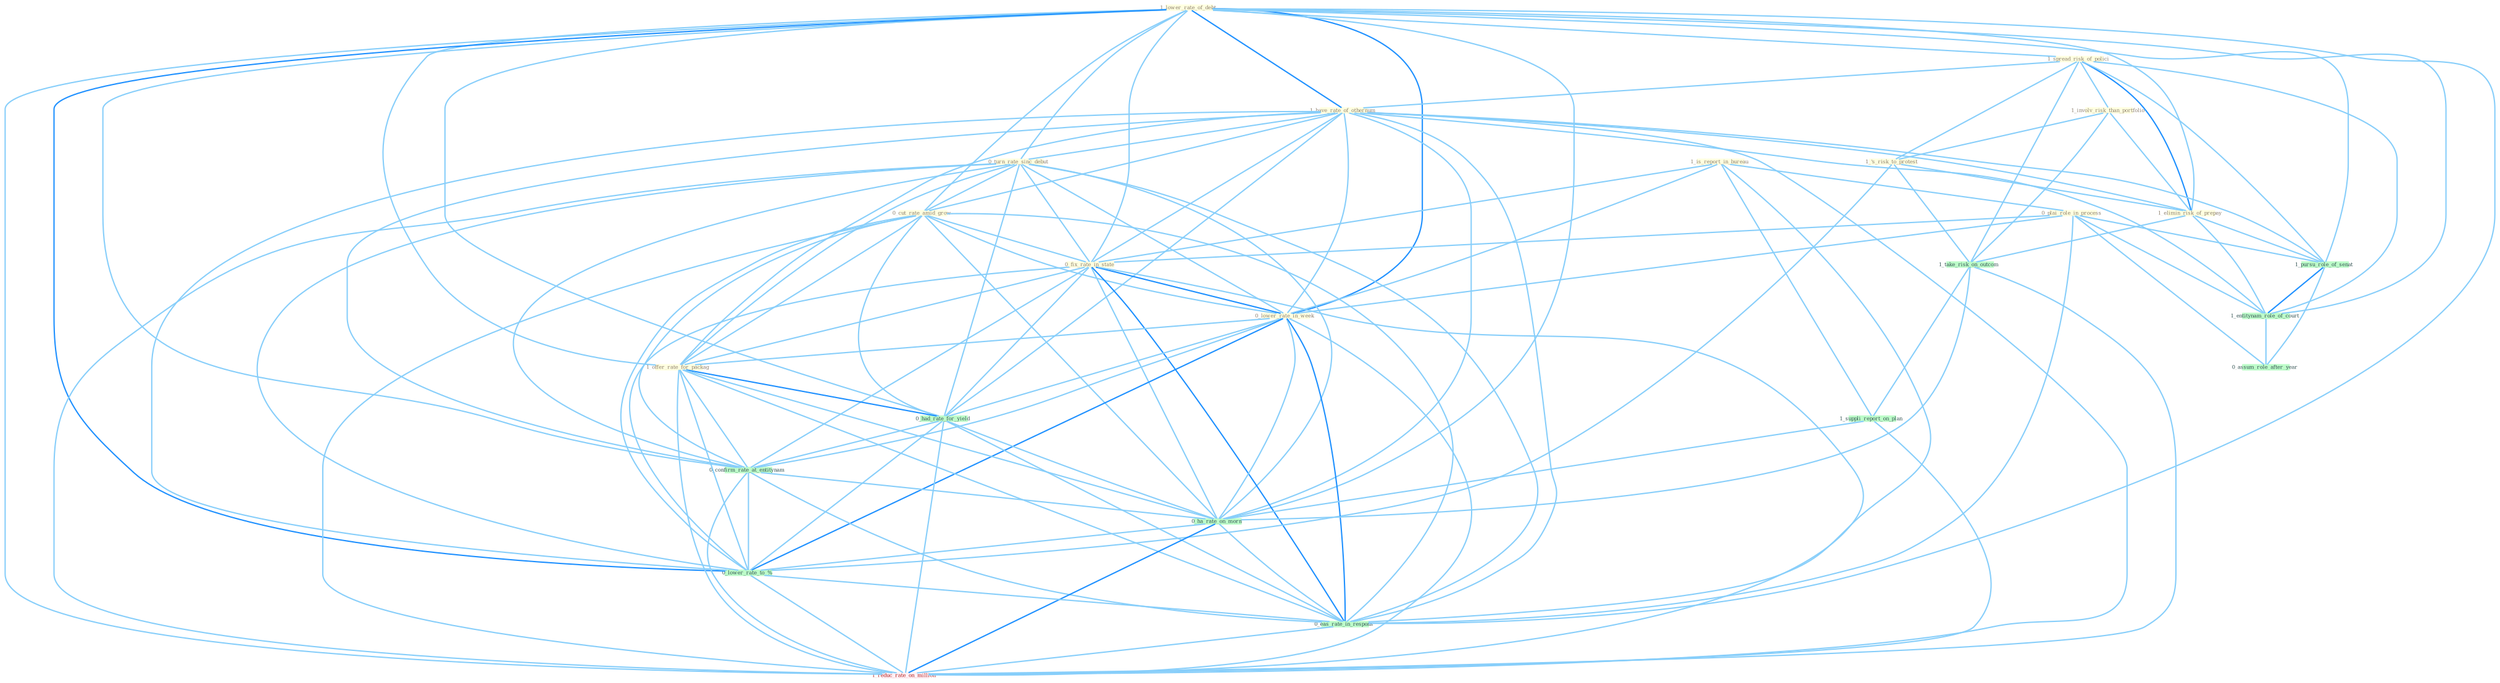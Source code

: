Graph G{ 
    node
    [shape=polygon,style=filled,width=.5,height=.06,color="#BDFCC9",fixedsize=true,fontsize=4,
    fontcolor="#2f4f4f"];
    {node
    [color="#ffffe0", fontcolor="#8b7d6b"] "1_lower_rate_of_debt " "1_spread_risk_of_polici " "1_have_rate_of_othernum " "1_is_report_in_bureau " "0_turn_rate_sinc_debut " "1_involv_risk_than_portfolio " "0_plai_role_in_process " "0_cut_rate_amid_grow " "0_fix_rate_in_state " "1_'s_risk_to_protest " "0_lower_rate_in_week " "1_offer_rate_for_packag " "1_elimin_risk_of_prepay "}
{node [color="#fff0f5", fontcolor="#b22222"] "1_reduc_rate_on_million "}
edge [color="#B0E2FF"];

	"1_lower_rate_of_debt " -- "1_spread_risk_of_polici " [w="1", color="#87cefa" ];
	"1_lower_rate_of_debt " -- "1_have_rate_of_othernum " [w="2", color="#1e90ff" , len=0.8];
	"1_lower_rate_of_debt " -- "0_turn_rate_sinc_debut " [w="1", color="#87cefa" ];
	"1_lower_rate_of_debt " -- "0_cut_rate_amid_grow " [w="1", color="#87cefa" ];
	"1_lower_rate_of_debt " -- "0_fix_rate_in_state " [w="1", color="#87cefa" ];
	"1_lower_rate_of_debt " -- "0_lower_rate_in_week " [w="2", color="#1e90ff" , len=0.8];
	"1_lower_rate_of_debt " -- "1_offer_rate_for_packag " [w="1", color="#87cefa" ];
	"1_lower_rate_of_debt " -- "1_elimin_risk_of_prepay " [w="1", color="#87cefa" ];
	"1_lower_rate_of_debt " -- "1_pursu_role_of_senat " [w="1", color="#87cefa" ];
	"1_lower_rate_of_debt " -- "0_had_rate_for_yield " [w="1", color="#87cefa" ];
	"1_lower_rate_of_debt " -- "0_confirm_rate_at_entitynam " [w="1", color="#87cefa" ];
	"1_lower_rate_of_debt " -- "0_ha_rate_on_morn " [w="1", color="#87cefa" ];
	"1_lower_rate_of_debt " -- "1_entitynam_role_of_court " [w="1", color="#87cefa" ];
	"1_lower_rate_of_debt " -- "0_lower_rate_to_% " [w="2", color="#1e90ff" , len=0.8];
	"1_lower_rate_of_debt " -- "0_eas_rate_in_respons " [w="1", color="#87cefa" ];
	"1_lower_rate_of_debt " -- "1_reduc_rate_on_million " [w="1", color="#87cefa" ];
	"1_spread_risk_of_polici " -- "1_have_rate_of_othernum " [w="1", color="#87cefa" ];
	"1_spread_risk_of_polici " -- "1_involv_risk_than_portfolio " [w="1", color="#87cefa" ];
	"1_spread_risk_of_polici " -- "1_'s_risk_to_protest " [w="1", color="#87cefa" ];
	"1_spread_risk_of_polici " -- "1_elimin_risk_of_prepay " [w="2", color="#1e90ff" , len=0.8];
	"1_spread_risk_of_polici " -- "1_pursu_role_of_senat " [w="1", color="#87cefa" ];
	"1_spread_risk_of_polici " -- "1_take_risk_on_outcom " [w="1", color="#87cefa" ];
	"1_spread_risk_of_polici " -- "1_entitynam_role_of_court " [w="1", color="#87cefa" ];
	"1_have_rate_of_othernum " -- "0_turn_rate_sinc_debut " [w="1", color="#87cefa" ];
	"1_have_rate_of_othernum " -- "0_cut_rate_amid_grow " [w="1", color="#87cefa" ];
	"1_have_rate_of_othernum " -- "0_fix_rate_in_state " [w="1", color="#87cefa" ];
	"1_have_rate_of_othernum " -- "0_lower_rate_in_week " [w="1", color="#87cefa" ];
	"1_have_rate_of_othernum " -- "1_offer_rate_for_packag " [w="1", color="#87cefa" ];
	"1_have_rate_of_othernum " -- "1_elimin_risk_of_prepay " [w="1", color="#87cefa" ];
	"1_have_rate_of_othernum " -- "1_pursu_role_of_senat " [w="1", color="#87cefa" ];
	"1_have_rate_of_othernum " -- "0_had_rate_for_yield " [w="1", color="#87cefa" ];
	"1_have_rate_of_othernum " -- "0_confirm_rate_at_entitynam " [w="1", color="#87cefa" ];
	"1_have_rate_of_othernum " -- "0_ha_rate_on_morn " [w="1", color="#87cefa" ];
	"1_have_rate_of_othernum " -- "1_entitynam_role_of_court " [w="1", color="#87cefa" ];
	"1_have_rate_of_othernum " -- "0_lower_rate_to_% " [w="1", color="#87cefa" ];
	"1_have_rate_of_othernum " -- "0_eas_rate_in_respons " [w="1", color="#87cefa" ];
	"1_have_rate_of_othernum " -- "1_reduc_rate_on_million " [w="1", color="#87cefa" ];
	"1_is_report_in_bureau " -- "0_plai_role_in_process " [w="1", color="#87cefa" ];
	"1_is_report_in_bureau " -- "0_fix_rate_in_state " [w="1", color="#87cefa" ];
	"1_is_report_in_bureau " -- "0_lower_rate_in_week " [w="1", color="#87cefa" ];
	"1_is_report_in_bureau " -- "1_suppli_report_on_plan " [w="1", color="#87cefa" ];
	"1_is_report_in_bureau " -- "0_eas_rate_in_respons " [w="1", color="#87cefa" ];
	"0_turn_rate_sinc_debut " -- "0_cut_rate_amid_grow " [w="1", color="#87cefa" ];
	"0_turn_rate_sinc_debut " -- "0_fix_rate_in_state " [w="1", color="#87cefa" ];
	"0_turn_rate_sinc_debut " -- "0_lower_rate_in_week " [w="1", color="#87cefa" ];
	"0_turn_rate_sinc_debut " -- "1_offer_rate_for_packag " [w="1", color="#87cefa" ];
	"0_turn_rate_sinc_debut " -- "0_had_rate_for_yield " [w="1", color="#87cefa" ];
	"0_turn_rate_sinc_debut " -- "0_confirm_rate_at_entitynam " [w="1", color="#87cefa" ];
	"0_turn_rate_sinc_debut " -- "0_ha_rate_on_morn " [w="1", color="#87cefa" ];
	"0_turn_rate_sinc_debut " -- "0_lower_rate_to_% " [w="1", color="#87cefa" ];
	"0_turn_rate_sinc_debut " -- "0_eas_rate_in_respons " [w="1", color="#87cefa" ];
	"0_turn_rate_sinc_debut " -- "1_reduc_rate_on_million " [w="1", color="#87cefa" ];
	"1_involv_risk_than_portfolio " -- "1_'s_risk_to_protest " [w="1", color="#87cefa" ];
	"1_involv_risk_than_portfolio " -- "1_elimin_risk_of_prepay " [w="1", color="#87cefa" ];
	"1_involv_risk_than_portfolio " -- "1_take_risk_on_outcom " [w="1", color="#87cefa" ];
	"0_plai_role_in_process " -- "0_fix_rate_in_state " [w="1", color="#87cefa" ];
	"0_plai_role_in_process " -- "0_lower_rate_in_week " [w="1", color="#87cefa" ];
	"0_plai_role_in_process " -- "1_pursu_role_of_senat " [w="1", color="#87cefa" ];
	"0_plai_role_in_process " -- "1_entitynam_role_of_court " [w="1", color="#87cefa" ];
	"0_plai_role_in_process " -- "0_eas_rate_in_respons " [w="1", color="#87cefa" ];
	"0_plai_role_in_process " -- "0_assum_role_after_year " [w="1", color="#87cefa" ];
	"0_cut_rate_amid_grow " -- "0_fix_rate_in_state " [w="1", color="#87cefa" ];
	"0_cut_rate_amid_grow " -- "0_lower_rate_in_week " [w="1", color="#87cefa" ];
	"0_cut_rate_amid_grow " -- "1_offer_rate_for_packag " [w="1", color="#87cefa" ];
	"0_cut_rate_amid_grow " -- "0_had_rate_for_yield " [w="1", color="#87cefa" ];
	"0_cut_rate_amid_grow " -- "0_confirm_rate_at_entitynam " [w="1", color="#87cefa" ];
	"0_cut_rate_amid_grow " -- "0_ha_rate_on_morn " [w="1", color="#87cefa" ];
	"0_cut_rate_amid_grow " -- "0_lower_rate_to_% " [w="1", color="#87cefa" ];
	"0_cut_rate_amid_grow " -- "0_eas_rate_in_respons " [w="1", color="#87cefa" ];
	"0_cut_rate_amid_grow " -- "1_reduc_rate_on_million " [w="1", color="#87cefa" ];
	"0_fix_rate_in_state " -- "0_lower_rate_in_week " [w="2", color="#1e90ff" , len=0.8];
	"0_fix_rate_in_state " -- "1_offer_rate_for_packag " [w="1", color="#87cefa" ];
	"0_fix_rate_in_state " -- "0_had_rate_for_yield " [w="1", color="#87cefa" ];
	"0_fix_rate_in_state " -- "0_confirm_rate_at_entitynam " [w="1", color="#87cefa" ];
	"0_fix_rate_in_state " -- "0_ha_rate_on_morn " [w="1", color="#87cefa" ];
	"0_fix_rate_in_state " -- "0_lower_rate_to_% " [w="1", color="#87cefa" ];
	"0_fix_rate_in_state " -- "0_eas_rate_in_respons " [w="2", color="#1e90ff" , len=0.8];
	"0_fix_rate_in_state " -- "1_reduc_rate_on_million " [w="1", color="#87cefa" ];
	"1_'s_risk_to_protest " -- "1_elimin_risk_of_prepay " [w="1", color="#87cefa" ];
	"1_'s_risk_to_protest " -- "1_take_risk_on_outcom " [w="1", color="#87cefa" ];
	"1_'s_risk_to_protest " -- "0_lower_rate_to_% " [w="1", color="#87cefa" ];
	"0_lower_rate_in_week " -- "1_offer_rate_for_packag " [w="1", color="#87cefa" ];
	"0_lower_rate_in_week " -- "0_had_rate_for_yield " [w="1", color="#87cefa" ];
	"0_lower_rate_in_week " -- "0_confirm_rate_at_entitynam " [w="1", color="#87cefa" ];
	"0_lower_rate_in_week " -- "0_ha_rate_on_morn " [w="1", color="#87cefa" ];
	"0_lower_rate_in_week " -- "0_lower_rate_to_% " [w="2", color="#1e90ff" , len=0.8];
	"0_lower_rate_in_week " -- "0_eas_rate_in_respons " [w="2", color="#1e90ff" , len=0.8];
	"0_lower_rate_in_week " -- "1_reduc_rate_on_million " [w="1", color="#87cefa" ];
	"1_offer_rate_for_packag " -- "0_had_rate_for_yield " [w="2", color="#1e90ff" , len=0.8];
	"1_offer_rate_for_packag " -- "0_confirm_rate_at_entitynam " [w="1", color="#87cefa" ];
	"1_offer_rate_for_packag " -- "0_ha_rate_on_morn " [w="1", color="#87cefa" ];
	"1_offer_rate_for_packag " -- "0_lower_rate_to_% " [w="1", color="#87cefa" ];
	"1_offer_rate_for_packag " -- "0_eas_rate_in_respons " [w="1", color="#87cefa" ];
	"1_offer_rate_for_packag " -- "1_reduc_rate_on_million " [w="1", color="#87cefa" ];
	"1_elimin_risk_of_prepay " -- "1_pursu_role_of_senat " [w="1", color="#87cefa" ];
	"1_elimin_risk_of_prepay " -- "1_take_risk_on_outcom " [w="1", color="#87cefa" ];
	"1_elimin_risk_of_prepay " -- "1_entitynam_role_of_court " [w="1", color="#87cefa" ];
	"1_pursu_role_of_senat " -- "1_entitynam_role_of_court " [w="2", color="#1e90ff" , len=0.8];
	"1_pursu_role_of_senat " -- "0_assum_role_after_year " [w="1", color="#87cefa" ];
	"1_take_risk_on_outcom " -- "1_suppli_report_on_plan " [w="1", color="#87cefa" ];
	"1_take_risk_on_outcom " -- "0_ha_rate_on_morn " [w="1", color="#87cefa" ];
	"1_take_risk_on_outcom " -- "1_reduc_rate_on_million " [w="1", color="#87cefa" ];
	"1_suppli_report_on_plan " -- "0_ha_rate_on_morn " [w="1", color="#87cefa" ];
	"1_suppli_report_on_plan " -- "1_reduc_rate_on_million " [w="1", color="#87cefa" ];
	"0_had_rate_for_yield " -- "0_confirm_rate_at_entitynam " [w="1", color="#87cefa" ];
	"0_had_rate_for_yield " -- "0_ha_rate_on_morn " [w="1", color="#87cefa" ];
	"0_had_rate_for_yield " -- "0_lower_rate_to_% " [w="1", color="#87cefa" ];
	"0_had_rate_for_yield " -- "0_eas_rate_in_respons " [w="1", color="#87cefa" ];
	"0_had_rate_for_yield " -- "1_reduc_rate_on_million " [w="1", color="#87cefa" ];
	"0_confirm_rate_at_entitynam " -- "0_ha_rate_on_morn " [w="1", color="#87cefa" ];
	"0_confirm_rate_at_entitynam " -- "0_lower_rate_to_% " [w="1", color="#87cefa" ];
	"0_confirm_rate_at_entitynam " -- "0_eas_rate_in_respons " [w="1", color="#87cefa" ];
	"0_confirm_rate_at_entitynam " -- "1_reduc_rate_on_million " [w="1", color="#87cefa" ];
	"0_ha_rate_on_morn " -- "0_lower_rate_to_% " [w="1", color="#87cefa" ];
	"0_ha_rate_on_morn " -- "0_eas_rate_in_respons " [w="1", color="#87cefa" ];
	"0_ha_rate_on_morn " -- "1_reduc_rate_on_million " [w="2", color="#1e90ff" , len=0.8];
	"1_entitynam_role_of_court " -- "0_assum_role_after_year " [w="1", color="#87cefa" ];
	"0_lower_rate_to_% " -- "0_eas_rate_in_respons " [w="1", color="#87cefa" ];
	"0_lower_rate_to_% " -- "1_reduc_rate_on_million " [w="1", color="#87cefa" ];
	"0_eas_rate_in_respons " -- "1_reduc_rate_on_million " [w="1", color="#87cefa" ];
}